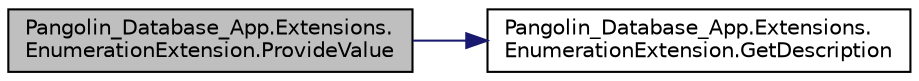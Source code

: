 digraph "Pangolin_Database_App.Extensions.EnumerationExtension.ProvideValue"
{
 // LATEX_PDF_SIZE
  edge [fontname="Helvetica",fontsize="10",labelfontname="Helvetica",labelfontsize="10"];
  node [fontname="Helvetica",fontsize="10",shape=record];
  rankdir="LR";
  Node1 [label="Pangolin_Database_App.Extensions.\lEnumerationExtension.ProvideValue",height=0.2,width=0.4,color="black", fillcolor="grey75", style="filled", fontcolor="black",tooltip="Provides enumeration member of enum"];
  Node1 -> Node2 [color="midnightblue",fontsize="10",style="solid",fontname="Helvetica"];
  Node2 [label="Pangolin_Database_App.Extensions.\lEnumerationExtension.GetDescription",height=0.2,width=0.4,color="black", fillcolor="white", style="filled",URL="$class_pangolin___database___app_1_1_extensions_1_1_enumeration_extension.html#a6519c72d40a3f216649ee4b19a32b6b8",tooltip="Reads description of description attributes"];
}
